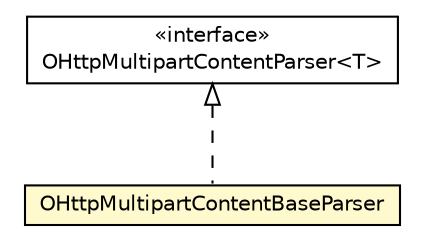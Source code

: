 #!/usr/local/bin/dot
#
# Class diagram 
# Generated by UMLGraph version R5_6-24-gf6e263 (http://www.umlgraph.org/)
#

digraph G {
	edge [fontname="Helvetica",fontsize=10,labelfontname="Helvetica",labelfontsize=10];
	node [fontname="Helvetica",fontsize=10,shape=plaintext];
	nodesep=0.25;
	ranksep=0.5;
	// com.orientechnologies.orient.server.network.protocol.http.multipart.OHttpMultipartContentParser<T>
	c3819618 [label=<<table title="com.orientechnologies.orient.server.network.protocol.http.multipart.OHttpMultipartContentParser" border="0" cellborder="1" cellspacing="0" cellpadding="2" port="p" href="./OHttpMultipartContentParser.html">
		<tr><td><table border="0" cellspacing="0" cellpadding="1">
<tr><td align="center" balign="center"> &#171;interface&#187; </td></tr>
<tr><td align="center" balign="center"> OHttpMultipartContentParser&lt;T&gt; </td></tr>
		</table></td></tr>
		</table>>, URL="./OHttpMultipartContentParser.html", fontname="Helvetica", fontcolor="black", fontsize=10.0];
	// com.orientechnologies.orient.server.network.protocol.http.multipart.OHttpMultipartContentBaseParser
	c3819623 [label=<<table title="com.orientechnologies.orient.server.network.protocol.http.multipart.OHttpMultipartContentBaseParser" border="0" cellborder="1" cellspacing="0" cellpadding="2" port="p" bgcolor="lemonChiffon" href="./OHttpMultipartContentBaseParser.html">
		<tr><td><table border="0" cellspacing="0" cellpadding="1">
<tr><td align="center" balign="center"> OHttpMultipartContentBaseParser </td></tr>
		</table></td></tr>
		</table>>, URL="./OHttpMultipartContentBaseParser.html", fontname="Helvetica", fontcolor="black", fontsize=10.0];
	//com.orientechnologies.orient.server.network.protocol.http.multipart.OHttpMultipartContentBaseParser implements com.orientechnologies.orient.server.network.protocol.http.multipart.OHttpMultipartContentParser<T>
	c3819618:p -> c3819623:p [dir=back,arrowtail=empty,style=dashed];
}


